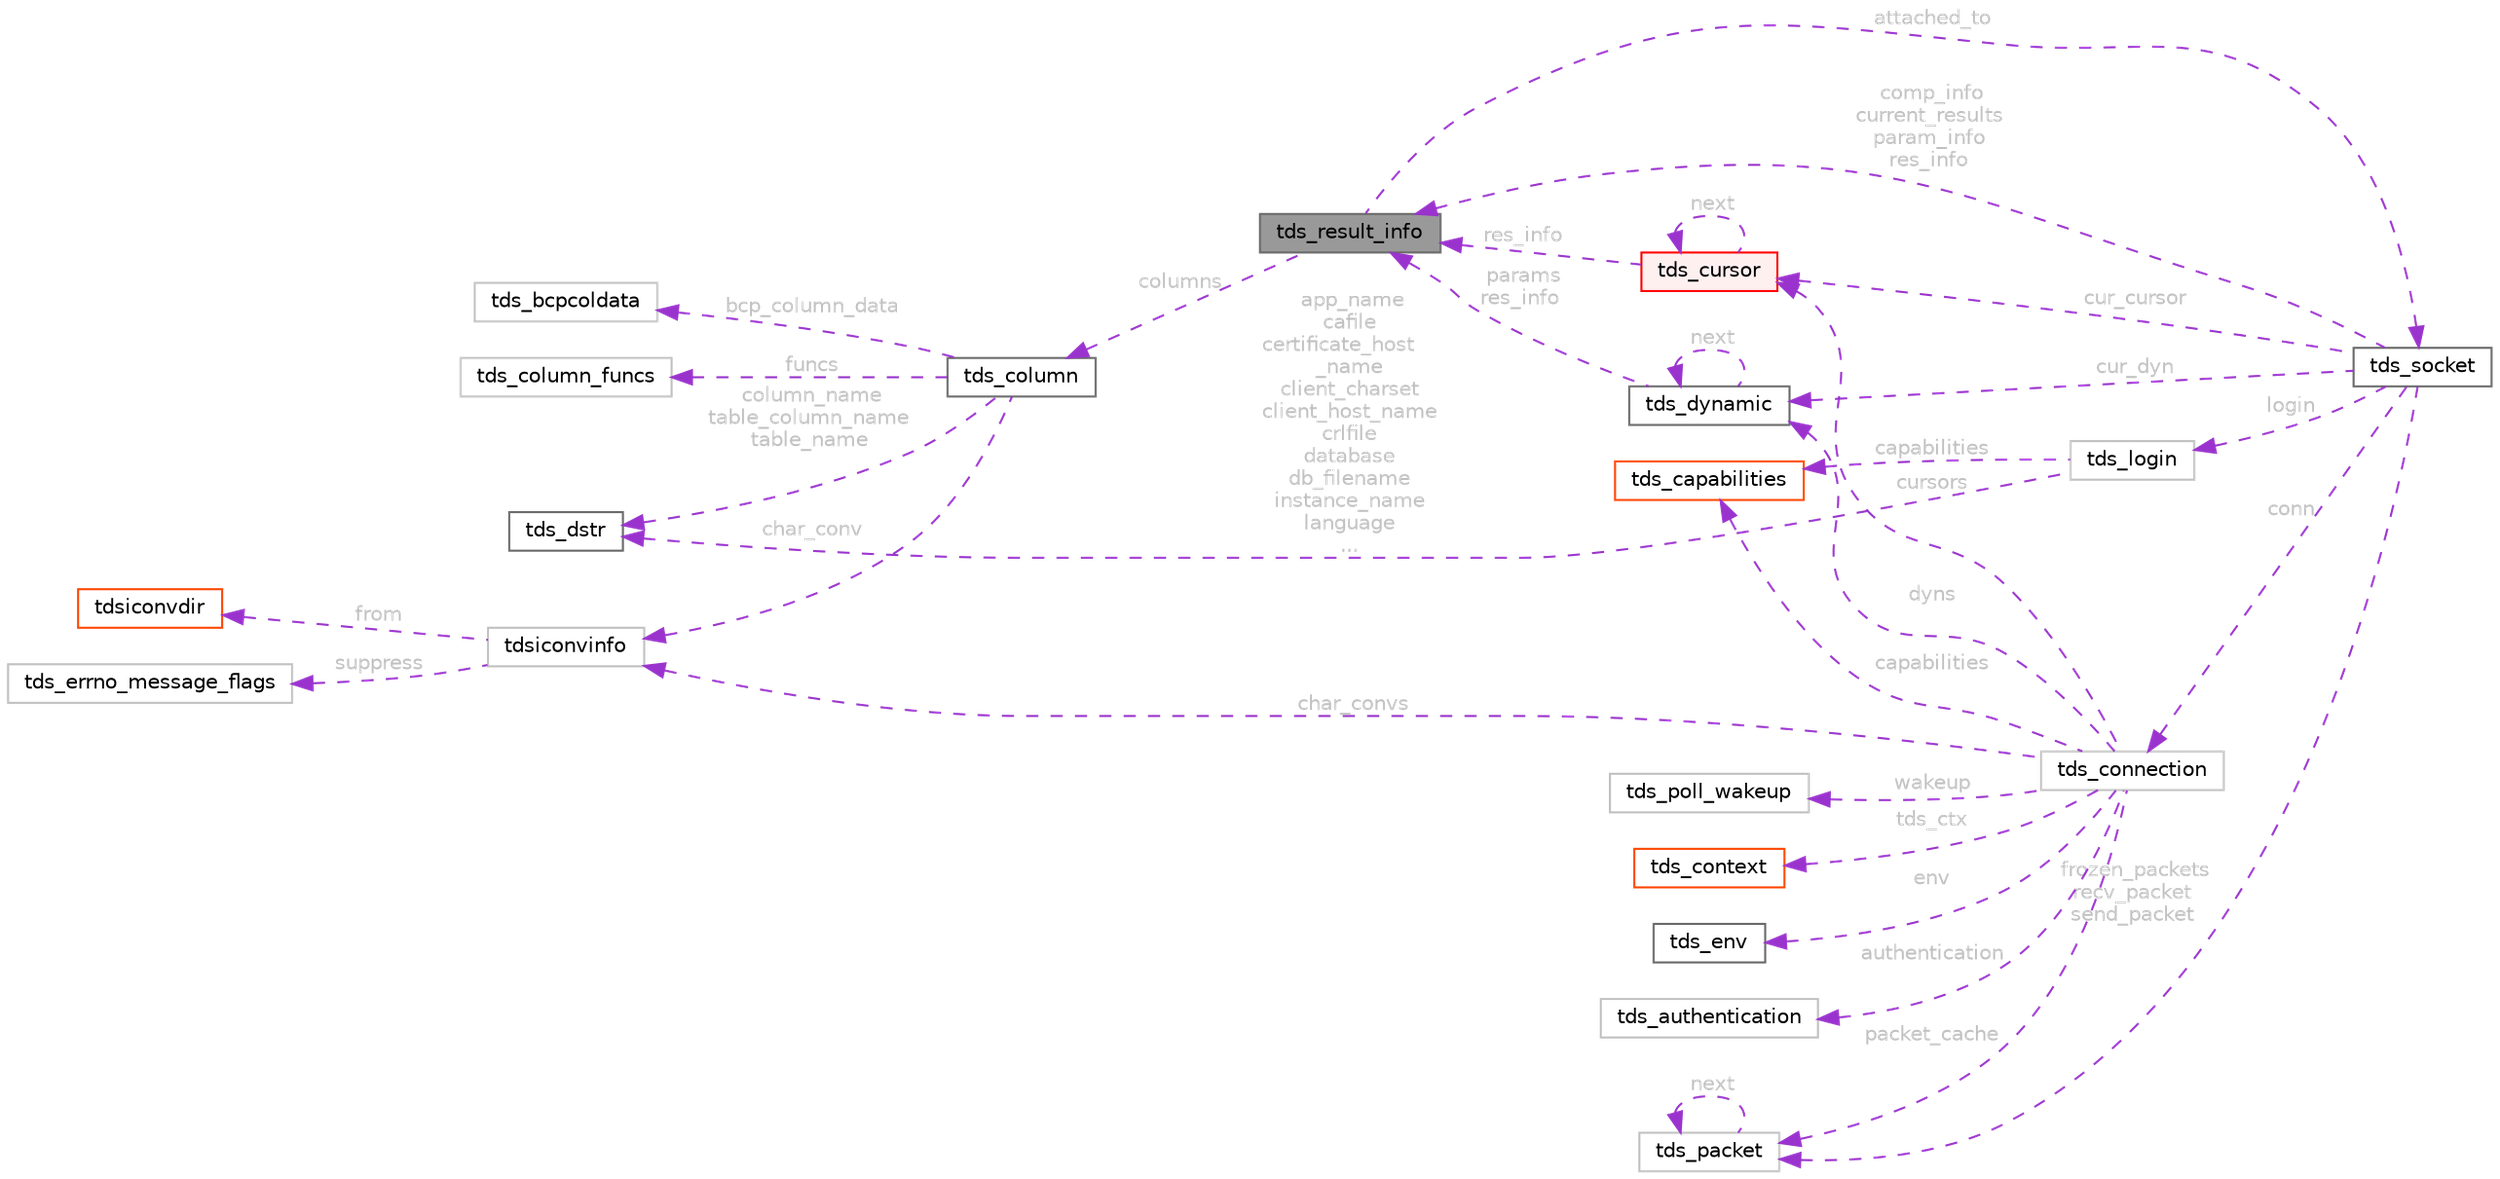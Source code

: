 digraph "tds_result_info"
{
 // LATEX_PDF_SIZE
  bgcolor="transparent";
  edge [fontname=Helvetica,fontsize=10,labelfontname=Helvetica,labelfontsize=10];
  node [fontname=Helvetica,fontsize=10,shape=box,height=0.2,width=0.4];
  rankdir="LR";
  Node1 [id="Node000001",label="tds_result_info",height=0.2,width=0.4,color="gray40", fillcolor="grey60", style="filled", fontcolor="black",tooltip="Hold information for any results."];
  Node2 -> Node1 [id="edge1_Node000001_Node000002",dir="back",color="darkorchid3",style="dashed",tooltip=" ",label=" columns",fontcolor="grey" ];
  Node2 [id="Node000002",label="tds_column",height=0.2,width=0.4,color="gray40", fillcolor="white", style="filled",URL="$a01250.html",tooltip="Metadata about columns in regular and compute rows."];
  Node3 -> Node2 [id="edge2_Node000002_Node000003",dir="back",color="darkorchid3",style="dashed",tooltip=" ",label=" funcs",fontcolor="grey" ];
  Node3 [id="Node000003",label="tds_column_funcs",height=0.2,width=0.4,color="grey75", fillcolor="white", style="filled",URL="$a01246.html",tooltip=" "];
  Node4 -> Node2 [id="edge3_Node000002_Node000004",dir="back",color="darkorchid3",style="dashed",tooltip=" ",label=" char_conv",fontcolor="grey" ];
  Node4 [id="Node000004",label="tdsiconvinfo",height=0.2,width=0.4,color="grey75", fillcolor="white", style="filled",URL="$a01050.html",tooltip=" "];
  Node5 -> Node4 [id="edge4_Node000004_Node000005",dir="back",color="darkorchid3",style="dashed",tooltip=" ",label=" from",fontcolor="grey" ];
  Node5 [id="Node000005",label="tdsiconvdir",height=0.2,width=0.4,color="orangered", fillcolor="white", style="filled",URL="$a01046.html",tooltip=" "];
  Node7 -> Node4 [id="edge5_Node000004_Node000007",dir="back",color="darkorchid3",style="dashed",tooltip=" ",label=" suppress",fontcolor="grey" ];
  Node7 [id="Node000007",label="tds_errno_message_flags",height=0.2,width=0.4,color="grey75", fillcolor="white", style="filled",URL="$a01042.html",tooltip=" "];
  Node8 -> Node2 [id="edge6_Node000002_Node000008",dir="back",color="darkorchid3",style="dashed",tooltip=" ",label=" column_name\ntable_column_name\ntable_name",fontcolor="grey" ];
  Node8 [id="Node000008",label="tds_dstr",height=0.2,width=0.4,color="gray40", fillcolor="white", style="filled",URL="$a01374.html",tooltip="Structure to hold a string."];
  Node9 -> Node2 [id="edge7_Node000002_Node000009",dir="back",color="darkorchid3",style="dashed",tooltip=" ",label=" bcp_column_data",fontcolor="grey" ];
  Node9 [id="Node000009",label="tds_bcpcoldata",height=0.2,width=0.4,color="grey75", fillcolor="white", style="filled",URL="$a01242.html",tooltip=" "];
  Node10 -> Node1 [id="edge8_Node000001_Node000010",dir="back",color="darkorchid3",style="dashed",tooltip=" ",label=" attached_to",fontcolor="grey" ];
  Node10 [id="Node000010",label="tds_socket",height=0.2,width=0.4,color="gray40", fillcolor="white", style="filled",URL="$a01310.html",tooltip="Information for a server connection."];
  Node11 -> Node10 [id="edge9_Node000010_Node000011",dir="back",color="darkorchid3",style="dashed",tooltip=" ",label=" conn",fontcolor="grey" ];
  Node11 [id="Node000011",label="tds_connection",height=0.2,width=0.4,color="grey75", fillcolor="white", style="filled",URL="$a01306.html",tooltip=" "];
  Node12 -> Node11 [id="edge10_Node000011_Node000012",dir="back",color="darkorchid3",style="dashed",tooltip=" ",label=" wakeup",fontcolor="grey" ];
  Node12 [id="Node000012",label="tds_poll_wakeup",height=0.2,width=0.4,color="grey75", fillcolor="white", style="filled",URL="$a01302.html",tooltip=" "];
  Node13 -> Node11 [id="edge11_Node000011_Node000013",dir="back",color="darkorchid3",style="dashed",tooltip=" ",label=" tds_ctx",fontcolor="grey" ];
  Node13 [id="Node000013",label="tds_context",height=0.2,width=0.4,color="orangered", fillcolor="white", style="filled",URL="$a01290.html",tooltip=" "];
  Node15 -> Node11 [id="edge12_Node000011_Node000015",dir="back",color="darkorchid3",style="dashed",tooltip=" ",label=" env",fontcolor="grey" ];
  Node15 [id="Node000015",label="tds_env",height=0.2,width=0.4,color="gray40", fillcolor="white", style="filled",URL="$a01278.html",tooltip="Current environment as reported by the server."];
  Node16 -> Node11 [id="edge13_Node000011_Node000016",dir="back",color="darkorchid3",style="dashed",tooltip=" ",label=" cursors",fontcolor="grey" ];
  Node16 [id="Node000016",label="tds_cursor",height=0.2,width=0.4,color="red", fillcolor="#FFF0F0", style="filled",URL="$a01274.html",tooltip="Holds information about a cursor."];
  Node16 -> Node16 [id="edge14_Node000016_Node000016",dir="back",color="darkorchid3",style="dashed",tooltip=" ",label=" next",fontcolor="grey" ];
  Node1 -> Node16 [id="edge15_Node000016_Node000001",dir="back",color="darkorchid3",style="dashed",tooltip=" ",label=" res_info",fontcolor="grey" ];
  Node18 -> Node11 [id="edge16_Node000011_Node000018",dir="back",color="darkorchid3",style="dashed",tooltip=" ",label=" dyns",fontcolor="grey" ];
  Node18 [id="Node000018",label="tds_dynamic",height=0.2,width=0.4,color="gray40", fillcolor="white", style="filled",URL="$a01282.html",tooltip="Holds information for a dynamic (also called prepared) query."];
  Node18 -> Node18 [id="edge17_Node000018_Node000018",dir="back",color="darkorchid3",style="dashed",tooltip=" ",label=" next",fontcolor="grey" ];
  Node1 -> Node18 [id="edge18_Node000018_Node000001",dir="back",color="darkorchid3",style="dashed",tooltip=" ",label=" params\nres_info",fontcolor="grey" ];
  Node4 -> Node11 [id="edge19_Node000011_Node000004",dir="back",color="darkorchid3",style="dashed",tooltip=" ",label=" char_convs",fontcolor="grey" ];
  Node19 -> Node11 [id="edge20_Node000011_Node000019",dir="back",color="darkorchid3",style="dashed",tooltip=" ",label=" capabilities",fontcolor="grey" ];
  Node19 [id="Node000019",label="tds_capabilities",height=0.2,width=0.4,color="orangered", fillcolor="white", style="filled",URL="$a01214.html",tooltip=" "];
  Node21 -> Node11 [id="edge21_Node000011_Node000021",dir="back",color="darkorchid3",style="dashed",tooltip=" ",label=" packet_cache",fontcolor="grey" ];
  Node21 [id="Node000021",label="tds_packet",height=0.2,width=0.4,color="grey75", fillcolor="white", style="filled",URL="$a01298.html",tooltip=" "];
  Node21 -> Node21 [id="edge22_Node000021_Node000021",dir="back",color="darkorchid3",style="dashed",tooltip=" ",label=" next",fontcolor="grey" ];
  Node22 -> Node11 [id="edge23_Node000011_Node000022",dir="back",color="darkorchid3",style="dashed",tooltip=" ",label=" authentication",fontcolor="grey" ];
  Node22 [id="Node000022",label="tds_authentication",height=0.2,width=0.4,color="grey75", fillcolor="white", style="filled",URL="$a01294.html",tooltip=" "];
  Node21 -> Node10 [id="edge24_Node000010_Node000021",dir="back",color="darkorchid3",style="dashed",tooltip=" ",label=" frozen_packets\nrecv_packet\nsend_packet",fontcolor="grey" ];
  Node1 -> Node10 [id="edge25_Node000010_Node000001",dir="back",color="darkorchid3",style="dashed",tooltip=" ",label=" comp_info\ncurrent_results\nparam_info\nres_info",fontcolor="grey" ];
  Node16 -> Node10 [id="edge26_Node000010_Node000016",dir="back",color="darkorchid3",style="dashed",tooltip=" ",label=" cur_cursor",fontcolor="grey" ];
  Node18 -> Node10 [id="edge27_Node000010_Node000018",dir="back",color="darkorchid3",style="dashed",tooltip=" ",label=" cur_dyn",fontcolor="grey" ];
  Node23 -> Node10 [id="edge28_Node000010_Node000023",dir="back",color="darkorchid3",style="dashed",tooltip=" ",label=" login",fontcolor="grey" ];
  Node23 [id="Node000023",label="tds_login",height=0.2,width=0.4,color="grey75", fillcolor="white", style="filled",URL="$a01218.html",tooltip=" "];
  Node8 -> Node23 [id="edge29_Node000023_Node000008",dir="back",color="darkorchid3",style="dashed",tooltip=" ",label=" app_name\ncafile\ncertificate_host\l_name\nclient_charset\nclient_host_name\ncrlfile\ndatabase\ndb_filename\ninstance_name\nlanguage\n...",fontcolor="grey" ];
  Node19 -> Node23 [id="edge30_Node000023_Node000019",dir="back",color="darkorchid3",style="dashed",tooltip=" ",label=" capabilities",fontcolor="grey" ];
}
